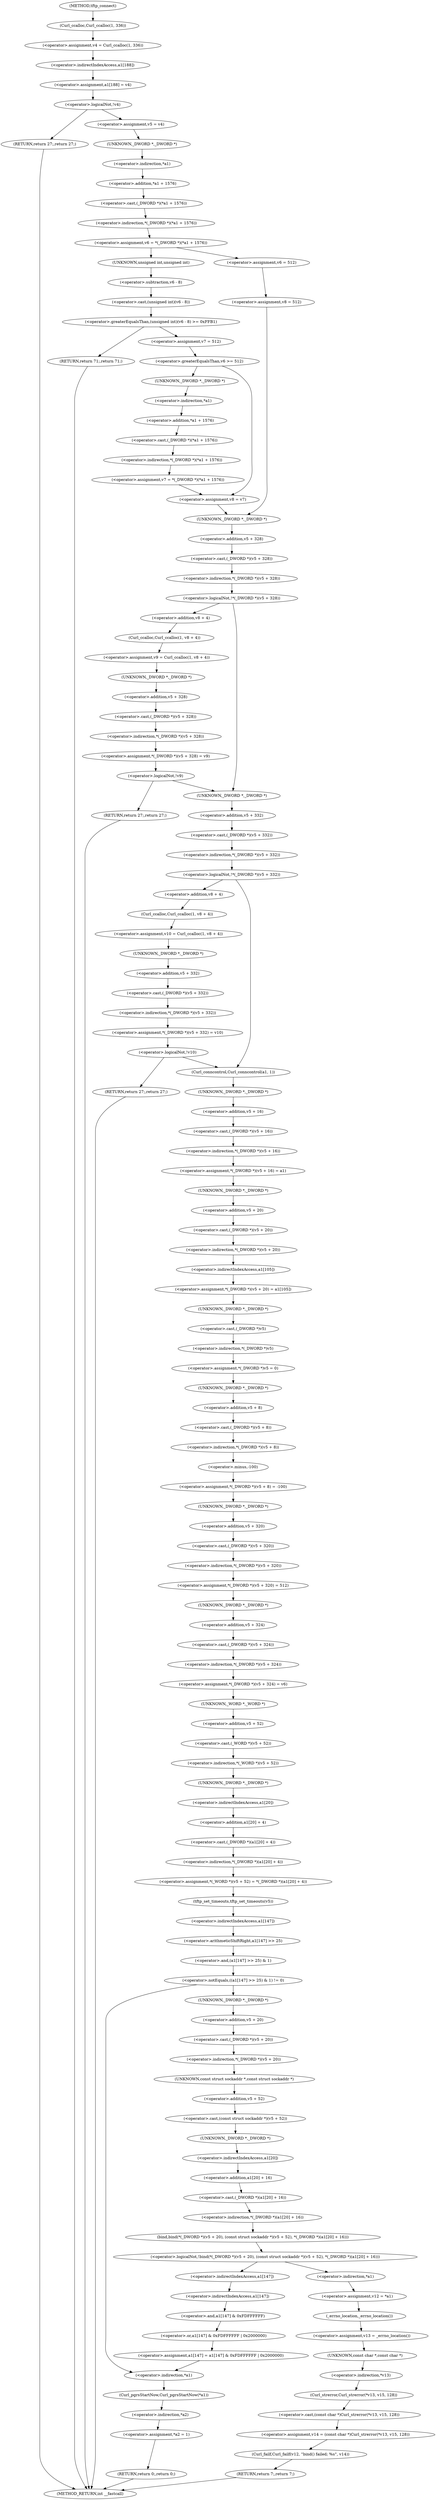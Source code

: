 digraph tftp_connect {  
"1000127" [label = "(<operator>.assignment,v4 = Curl_ccalloc(1, 336))" ]
"1000129" [label = "(Curl_ccalloc,Curl_ccalloc(1, 336))" ]
"1000132" [label = "(<operator>.assignment,a1[188] = v4)" ]
"1000133" [label = "(<operator>.indirectIndexAccess,a1[188])" ]
"1000138" [label = "(<operator>.logicalNot,!v4)" ]
"1000140" [label = "(RETURN,return 27;,return 27;)" ]
"1000142" [label = "(<operator>.assignment,v5 = v4)" ]
"1000145" [label = "(<operator>.assignment,v6 = *(_DWORD *)(*a1 + 1576))" ]
"1000147" [label = "(<operator>.indirection,*(_DWORD *)(*a1 + 1576))" ]
"1000148" [label = "(<operator>.cast,(_DWORD *)(*a1 + 1576))" ]
"1000149" [label = "(UNKNOWN,_DWORD *,_DWORD *)" ]
"1000150" [label = "(<operator>.addition,*a1 + 1576)" ]
"1000151" [label = "(<operator>.indirection,*a1)" ]
"1000158" [label = "(<operator>.greaterEqualsThan,(unsigned int)(v6 - 8) >= 0xFFB1)" ]
"1000159" [label = "(<operator>.cast,(unsigned int)(v6 - 8))" ]
"1000160" [label = "(UNKNOWN,unsigned int,unsigned int)" ]
"1000161" [label = "(<operator>.subtraction,v6 - 8)" ]
"1000165" [label = "(RETURN,return 71;,return 71;)" ]
"1000167" [label = "(<operator>.assignment,v7 = 512)" ]
"1000171" [label = "(<operator>.greaterEqualsThan,v6 >= 512)" ]
"1000174" [label = "(<operator>.assignment,v7 = *(_DWORD *)(*a1 + 1576))" ]
"1000176" [label = "(<operator>.indirection,*(_DWORD *)(*a1 + 1576))" ]
"1000177" [label = "(<operator>.cast,(_DWORD *)(*a1 + 1576))" ]
"1000178" [label = "(UNKNOWN,_DWORD *,_DWORD *)" ]
"1000179" [label = "(<operator>.addition,*a1 + 1576)" ]
"1000180" [label = "(<operator>.indirection,*a1)" ]
"1000183" [label = "(<operator>.assignment,v8 = v7)" ]
"1000188" [label = "(<operator>.assignment,v6 = 512)" ]
"1000191" [label = "(<operator>.assignment,v8 = 512)" ]
"1000195" [label = "(<operator>.logicalNot,!*(_DWORD *)(v5 + 328))" ]
"1000196" [label = "(<operator>.indirection,*(_DWORD *)(v5 + 328))" ]
"1000197" [label = "(<operator>.cast,(_DWORD *)(v5 + 328))" ]
"1000198" [label = "(UNKNOWN,_DWORD *,_DWORD *)" ]
"1000199" [label = "(<operator>.addition,v5 + 328)" ]
"1000203" [label = "(<operator>.assignment,v9 = Curl_ccalloc(1, v8 + 4))" ]
"1000205" [label = "(Curl_ccalloc,Curl_ccalloc(1, v8 + 4))" ]
"1000207" [label = "(<operator>.addition,v8 + 4)" ]
"1000210" [label = "(<operator>.assignment,*(_DWORD *)(v5 + 328) = v9)" ]
"1000211" [label = "(<operator>.indirection,*(_DWORD *)(v5 + 328))" ]
"1000212" [label = "(<operator>.cast,(_DWORD *)(v5 + 328))" ]
"1000213" [label = "(UNKNOWN,_DWORD *,_DWORD *)" ]
"1000214" [label = "(<operator>.addition,v5 + 328)" ]
"1000219" [label = "(<operator>.logicalNot,!v9)" ]
"1000221" [label = "(RETURN,return 27;,return 27;)" ]
"1000224" [label = "(<operator>.logicalNot,!*(_DWORD *)(v5 + 332))" ]
"1000225" [label = "(<operator>.indirection,*(_DWORD *)(v5 + 332))" ]
"1000226" [label = "(<operator>.cast,(_DWORD *)(v5 + 332))" ]
"1000227" [label = "(UNKNOWN,_DWORD *,_DWORD *)" ]
"1000228" [label = "(<operator>.addition,v5 + 332)" ]
"1000232" [label = "(<operator>.assignment,v10 = Curl_ccalloc(1, v8 + 4))" ]
"1000234" [label = "(Curl_ccalloc,Curl_ccalloc(1, v8 + 4))" ]
"1000236" [label = "(<operator>.addition,v8 + 4)" ]
"1000239" [label = "(<operator>.assignment,*(_DWORD *)(v5 + 332) = v10)" ]
"1000240" [label = "(<operator>.indirection,*(_DWORD *)(v5 + 332))" ]
"1000241" [label = "(<operator>.cast,(_DWORD *)(v5 + 332))" ]
"1000242" [label = "(UNKNOWN,_DWORD *,_DWORD *)" ]
"1000243" [label = "(<operator>.addition,v5 + 332)" ]
"1000248" [label = "(<operator>.logicalNot,!v10)" ]
"1000250" [label = "(RETURN,return 27;,return 27;)" ]
"1000252" [label = "(Curl_conncontrol,Curl_conncontrol(a1, 1))" ]
"1000255" [label = "(<operator>.assignment,*(_DWORD *)(v5 + 16) = a1)" ]
"1000256" [label = "(<operator>.indirection,*(_DWORD *)(v5 + 16))" ]
"1000257" [label = "(<operator>.cast,(_DWORD *)(v5 + 16))" ]
"1000258" [label = "(UNKNOWN,_DWORD *,_DWORD *)" ]
"1000259" [label = "(<operator>.addition,v5 + 16)" ]
"1000263" [label = "(<operator>.assignment,*(_DWORD *)(v5 + 20) = a1[105])" ]
"1000264" [label = "(<operator>.indirection,*(_DWORD *)(v5 + 20))" ]
"1000265" [label = "(<operator>.cast,(_DWORD *)(v5 + 20))" ]
"1000266" [label = "(UNKNOWN,_DWORD *,_DWORD *)" ]
"1000267" [label = "(<operator>.addition,v5 + 20)" ]
"1000270" [label = "(<operator>.indirectIndexAccess,a1[105])" ]
"1000273" [label = "(<operator>.assignment,*(_DWORD *)v5 = 0)" ]
"1000274" [label = "(<operator>.indirection,*(_DWORD *)v5)" ]
"1000275" [label = "(<operator>.cast,(_DWORD *)v5)" ]
"1000276" [label = "(UNKNOWN,_DWORD *,_DWORD *)" ]
"1000279" [label = "(<operator>.assignment,*(_DWORD *)(v5 + 8) = -100)" ]
"1000280" [label = "(<operator>.indirection,*(_DWORD *)(v5 + 8))" ]
"1000281" [label = "(<operator>.cast,(_DWORD *)(v5 + 8))" ]
"1000282" [label = "(UNKNOWN,_DWORD *,_DWORD *)" ]
"1000283" [label = "(<operator>.addition,v5 + 8)" ]
"1000286" [label = "(<operator>.minus,-100)" ]
"1000288" [label = "(<operator>.assignment,*(_DWORD *)(v5 + 320) = 512)" ]
"1000289" [label = "(<operator>.indirection,*(_DWORD *)(v5 + 320))" ]
"1000290" [label = "(<operator>.cast,(_DWORD *)(v5 + 320))" ]
"1000291" [label = "(UNKNOWN,_DWORD *,_DWORD *)" ]
"1000292" [label = "(<operator>.addition,v5 + 320)" ]
"1000296" [label = "(<operator>.assignment,*(_DWORD *)(v5 + 324) = v6)" ]
"1000297" [label = "(<operator>.indirection,*(_DWORD *)(v5 + 324))" ]
"1000298" [label = "(<operator>.cast,(_DWORD *)(v5 + 324))" ]
"1000299" [label = "(UNKNOWN,_DWORD *,_DWORD *)" ]
"1000300" [label = "(<operator>.addition,v5 + 324)" ]
"1000304" [label = "(<operator>.assignment,*(_WORD *)(v5 + 52) = *(_DWORD *)(a1[20] + 4))" ]
"1000305" [label = "(<operator>.indirection,*(_WORD *)(v5 + 52))" ]
"1000306" [label = "(<operator>.cast,(_WORD *)(v5 + 52))" ]
"1000307" [label = "(UNKNOWN,_WORD *,_WORD *)" ]
"1000308" [label = "(<operator>.addition,v5 + 52)" ]
"1000311" [label = "(<operator>.indirection,*(_DWORD *)(a1[20] + 4))" ]
"1000312" [label = "(<operator>.cast,(_DWORD *)(a1[20] + 4))" ]
"1000313" [label = "(UNKNOWN,_DWORD *,_DWORD *)" ]
"1000314" [label = "(<operator>.addition,a1[20] + 4)" ]
"1000315" [label = "(<operator>.indirectIndexAccess,a1[20])" ]
"1000319" [label = "(tftp_set_timeouts,tftp_set_timeouts(v5))" ]
"1000322" [label = "(<operator>.notEquals,((a1[147] >> 25) & 1) != 0)" ]
"1000323" [label = "(<operator>.and,(a1[147] >> 25) & 1)" ]
"1000324" [label = "(<operator>.arithmeticShiftRight,a1[147] >> 25)" ]
"1000325" [label = "(<operator>.indirectIndexAccess,a1[147])" ]
"1000333" [label = "(Curl_pgrsStartNow,Curl_pgrsStartNow(*a1))" ]
"1000334" [label = "(<operator>.indirection,*a1)" ]
"1000336" [label = "(<operator>.assignment,*a2 = 1)" ]
"1000337" [label = "(<operator>.indirection,*a2)" ]
"1000340" [label = "(RETURN,return 0;,return 0;)" ]
"1000343" [label = "(<operator>.logicalNot,!bind(*(_DWORD *)(v5 + 20), (const struct sockaddr *)(v5 + 52), *(_DWORD *)(a1[20] + 16)))" ]
"1000344" [label = "(bind,bind(*(_DWORD *)(v5 + 20), (const struct sockaddr *)(v5 + 52), *(_DWORD *)(a1[20] + 16)))" ]
"1000345" [label = "(<operator>.indirection,*(_DWORD *)(v5 + 20))" ]
"1000346" [label = "(<operator>.cast,(_DWORD *)(v5 + 20))" ]
"1000347" [label = "(UNKNOWN,_DWORD *,_DWORD *)" ]
"1000348" [label = "(<operator>.addition,v5 + 20)" ]
"1000351" [label = "(<operator>.cast,(const struct sockaddr *)(v5 + 52))" ]
"1000352" [label = "(UNKNOWN,const struct sockaddr *,const struct sockaddr *)" ]
"1000353" [label = "(<operator>.addition,v5 + 52)" ]
"1000356" [label = "(<operator>.indirection,*(_DWORD *)(a1[20] + 16))" ]
"1000357" [label = "(<operator>.cast,(_DWORD *)(a1[20] + 16))" ]
"1000358" [label = "(UNKNOWN,_DWORD *,_DWORD *)" ]
"1000359" [label = "(<operator>.addition,a1[20] + 16)" ]
"1000360" [label = "(<operator>.indirectIndexAccess,a1[20])" ]
"1000365" [label = "(<operator>.assignment,a1[147] = a1[147] & 0xFDFFFFFF | 0x2000000)" ]
"1000366" [label = "(<operator>.indirectIndexAccess,a1[147])" ]
"1000369" [label = "(<operator>.or,a1[147] & 0xFDFFFFFF | 0x2000000)" ]
"1000370" [label = "(<operator>.and,a1[147] & 0xFDFFFFFF)" ]
"1000371" [label = "(<operator>.indirectIndexAccess,a1[147])" ]
"1000377" [label = "(<operator>.assignment,v12 = *a1)" ]
"1000379" [label = "(<operator>.indirection,*a1)" ]
"1000381" [label = "(<operator>.assignment,v13 = _errno_location())" ]
"1000383" [label = "(_errno_location,_errno_location())" ]
"1000384" [label = "(<operator>.assignment,v14 = (const char *)Curl_strerror(*v13, v15, 128))" ]
"1000386" [label = "(<operator>.cast,(const char *)Curl_strerror(*v13, v15, 128))" ]
"1000387" [label = "(UNKNOWN,const char *,const char *)" ]
"1000388" [label = "(Curl_strerror,Curl_strerror(*v13, v15, 128))" ]
"1000389" [label = "(<operator>.indirection,*v13)" ]
"1000393" [label = "(Curl_failf,Curl_failf(v12, \"bind() failed; %s\", v14))" ]
"1000397" [label = "(RETURN,return 7;,return 7;)" ]
"1000112" [label = "(METHOD,tftp_connect)" ]
"1000399" [label = "(METHOD_RETURN,int __fastcall)" ]
  "1000127" -> "1000133" 
  "1000129" -> "1000127" 
  "1000132" -> "1000138" 
  "1000133" -> "1000132" 
  "1000138" -> "1000140" 
  "1000138" -> "1000142" 
  "1000140" -> "1000399" 
  "1000142" -> "1000149" 
  "1000145" -> "1000160" 
  "1000145" -> "1000188" 
  "1000147" -> "1000145" 
  "1000148" -> "1000147" 
  "1000149" -> "1000151" 
  "1000150" -> "1000148" 
  "1000151" -> "1000150" 
  "1000158" -> "1000165" 
  "1000158" -> "1000167" 
  "1000159" -> "1000158" 
  "1000160" -> "1000161" 
  "1000161" -> "1000159" 
  "1000165" -> "1000399" 
  "1000167" -> "1000171" 
  "1000171" -> "1000178" 
  "1000171" -> "1000183" 
  "1000174" -> "1000183" 
  "1000176" -> "1000174" 
  "1000177" -> "1000176" 
  "1000178" -> "1000180" 
  "1000179" -> "1000177" 
  "1000180" -> "1000179" 
  "1000183" -> "1000198" 
  "1000188" -> "1000191" 
  "1000191" -> "1000198" 
  "1000195" -> "1000227" 
  "1000195" -> "1000207" 
  "1000196" -> "1000195" 
  "1000197" -> "1000196" 
  "1000198" -> "1000199" 
  "1000199" -> "1000197" 
  "1000203" -> "1000213" 
  "1000205" -> "1000203" 
  "1000207" -> "1000205" 
  "1000210" -> "1000219" 
  "1000211" -> "1000210" 
  "1000212" -> "1000211" 
  "1000213" -> "1000214" 
  "1000214" -> "1000212" 
  "1000219" -> "1000227" 
  "1000219" -> "1000221" 
  "1000221" -> "1000399" 
  "1000224" -> "1000236" 
  "1000224" -> "1000252" 
  "1000225" -> "1000224" 
  "1000226" -> "1000225" 
  "1000227" -> "1000228" 
  "1000228" -> "1000226" 
  "1000232" -> "1000242" 
  "1000234" -> "1000232" 
  "1000236" -> "1000234" 
  "1000239" -> "1000248" 
  "1000240" -> "1000239" 
  "1000241" -> "1000240" 
  "1000242" -> "1000243" 
  "1000243" -> "1000241" 
  "1000248" -> "1000250" 
  "1000248" -> "1000252" 
  "1000250" -> "1000399" 
  "1000252" -> "1000258" 
  "1000255" -> "1000266" 
  "1000256" -> "1000255" 
  "1000257" -> "1000256" 
  "1000258" -> "1000259" 
  "1000259" -> "1000257" 
  "1000263" -> "1000276" 
  "1000264" -> "1000270" 
  "1000265" -> "1000264" 
  "1000266" -> "1000267" 
  "1000267" -> "1000265" 
  "1000270" -> "1000263" 
  "1000273" -> "1000282" 
  "1000274" -> "1000273" 
  "1000275" -> "1000274" 
  "1000276" -> "1000275" 
  "1000279" -> "1000291" 
  "1000280" -> "1000286" 
  "1000281" -> "1000280" 
  "1000282" -> "1000283" 
  "1000283" -> "1000281" 
  "1000286" -> "1000279" 
  "1000288" -> "1000299" 
  "1000289" -> "1000288" 
  "1000290" -> "1000289" 
  "1000291" -> "1000292" 
  "1000292" -> "1000290" 
  "1000296" -> "1000307" 
  "1000297" -> "1000296" 
  "1000298" -> "1000297" 
  "1000299" -> "1000300" 
  "1000300" -> "1000298" 
  "1000304" -> "1000319" 
  "1000305" -> "1000313" 
  "1000306" -> "1000305" 
  "1000307" -> "1000308" 
  "1000308" -> "1000306" 
  "1000311" -> "1000304" 
  "1000312" -> "1000311" 
  "1000313" -> "1000315" 
  "1000314" -> "1000312" 
  "1000315" -> "1000314" 
  "1000319" -> "1000325" 
  "1000322" -> "1000347" 
  "1000322" -> "1000334" 
  "1000323" -> "1000322" 
  "1000324" -> "1000323" 
  "1000325" -> "1000324" 
  "1000333" -> "1000337" 
  "1000334" -> "1000333" 
  "1000336" -> "1000340" 
  "1000337" -> "1000336" 
  "1000340" -> "1000399" 
  "1000343" -> "1000366" 
  "1000343" -> "1000379" 
  "1000344" -> "1000343" 
  "1000345" -> "1000352" 
  "1000346" -> "1000345" 
  "1000347" -> "1000348" 
  "1000348" -> "1000346" 
  "1000351" -> "1000358" 
  "1000352" -> "1000353" 
  "1000353" -> "1000351" 
  "1000356" -> "1000344" 
  "1000357" -> "1000356" 
  "1000358" -> "1000360" 
  "1000359" -> "1000357" 
  "1000360" -> "1000359" 
  "1000365" -> "1000334" 
  "1000366" -> "1000371" 
  "1000369" -> "1000365" 
  "1000370" -> "1000369" 
  "1000371" -> "1000370" 
  "1000377" -> "1000383" 
  "1000379" -> "1000377" 
  "1000381" -> "1000387" 
  "1000383" -> "1000381" 
  "1000384" -> "1000393" 
  "1000386" -> "1000384" 
  "1000387" -> "1000389" 
  "1000388" -> "1000386" 
  "1000389" -> "1000388" 
  "1000393" -> "1000397" 
  "1000397" -> "1000399" 
  "1000112" -> "1000129" 
}

